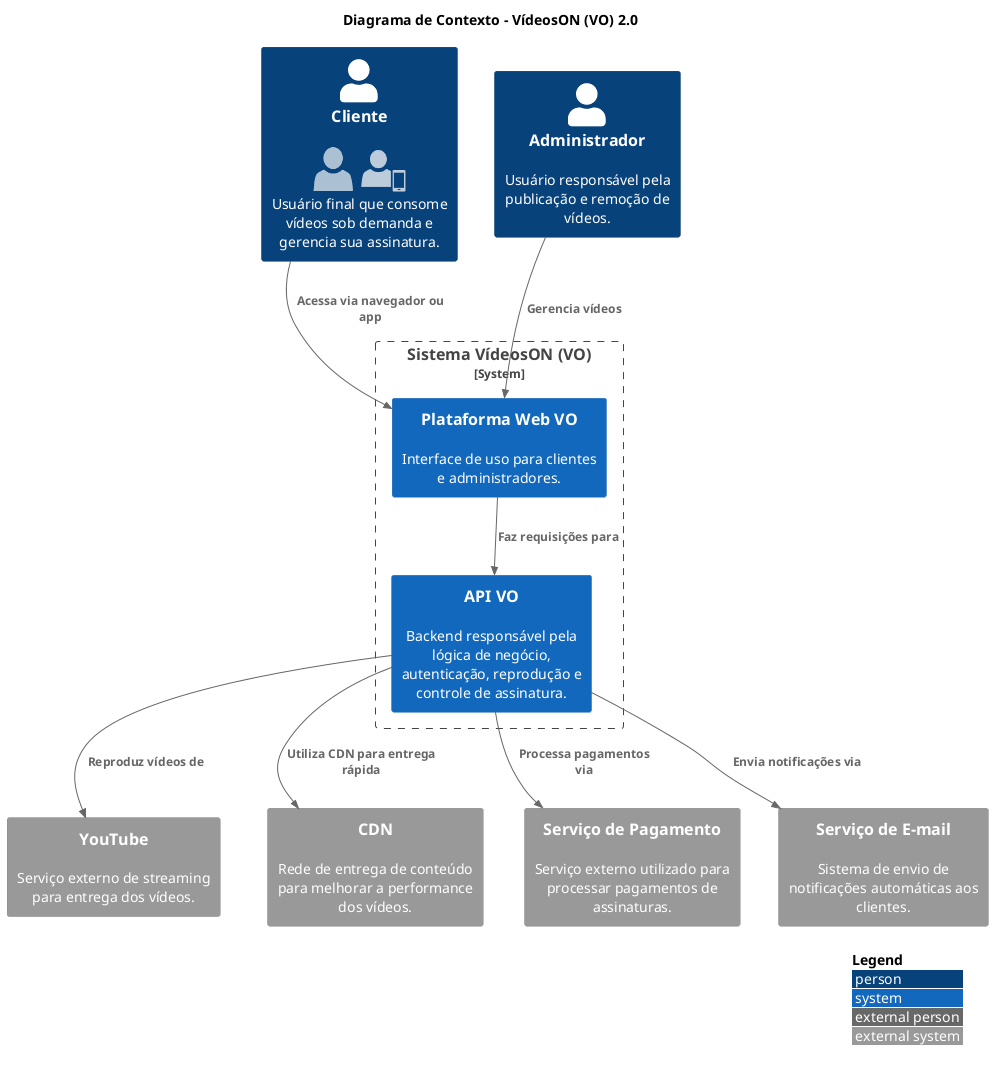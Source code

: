 @startuml
!include <c4/C4_Context.puml>  
!include <office/Users/user.puml>
!include <office/Users/mobile_user.puml>

LAYOUT_WITH_LEGEND()
title Diagrama de Contexto – VídeosON (VO) 2.0

Person(cliente, "Cliente", "<$user> <$mobile_user>\nUsuário final que consome vídeos sob demanda e gerencia sua assinatura.")
Person(admin, "Administrador", "Usuário responsável pela publicação e remoção de vídeos.")
System_Boundary(s1, "Sistema VídeosON (VO)") {
    System(vo_web, "Plataforma Web VO", "Interface de uso para clientes e administradores.")
    System(vo_api, "API VO", "Backend responsável pela lógica de negócio, autenticação, reprodução e controle de assinatura.")
}

System_Ext(youtube, "YouTube", "Serviço externo de streaming para entrega dos vídeos.")
System_Ext(cdnetwork, "CDN", "Rede de entrega de conteúdo para melhorar a performance dos vídeos.")
System_Ext(payments, "Serviço de Pagamento", "Serviço externo utilizado para processar pagamentos de assinaturas.")
System_Ext(email_service, "Serviço de E-mail", "Sistema de envio de notificações automáticas aos clientes.")

Rel(cliente, vo_web, "Acessa via navegador ou app")
Rel(admin, vo_web, "Gerencia vídeos")
Rel(vo_web, vo_api, "Faz requisições para")
Rel(vo_api, youtube, "Reproduz vídeos de")
Rel(vo_api, cdnetwork, "Utiliza CDN para entrega rápida")
Rel(vo_api, payments, "Processa pagamentos via")
Rel(vo_api, email_service, "Envia notificações via")

Lay_D(cliente, vo_web)
Lay_D(admin, vo_web)
Lay_U(youtube, vo_api)
Lay_U(cdnetwork, vo_api)
Lay_U(payments, vo_api)
Lay_U(email_service, vo_api)

@enduml
